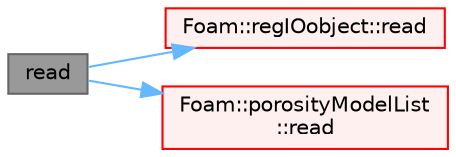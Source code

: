 digraph "read"
{
 // LATEX_PDF_SIZE
  bgcolor="transparent";
  edge [fontname=Helvetica,fontsize=10,labelfontname=Helvetica,labelfontsize=10];
  node [fontname=Helvetica,fontsize=10,shape=box,height=0.2,width=0.4];
  rankdir="LR";
  Node1 [id="Node000001",label="read",height=0.2,width=0.4,color="gray40", fillcolor="grey60", style="filled", fontcolor="black",tooltip=" "];
  Node1 -> Node2 [id="edge1_Node000001_Node000002",color="steelblue1",style="solid",tooltip=" "];
  Node2 [id="Node000002",label="Foam::regIOobject::read",height=0.2,width=0.4,color="red", fillcolor="#FFF0F0", style="filled",URL="$classFoam_1_1regIOobject.html#af816873151ddb0126e98bb2f914d8ed5",tooltip=" "];
  Node1 -> Node14 [id="edge2_Node000001_Node000014",color="steelblue1",style="solid",tooltip=" "];
  Node14 [id="Node000014",label="Foam::porosityModelList\l::read",height=0.2,width=0.4,color="red", fillcolor="#FFF0F0", style="filled",URL="$classFoam_1_1porosityModelList.html#a6ce0c64db98eb6144d363dbfc86104eb",tooltip=" "];
}
